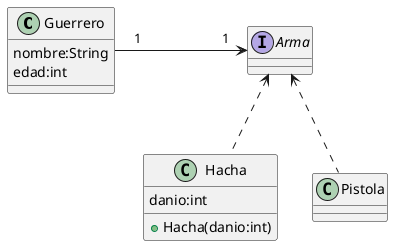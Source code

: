 @startuml
class Guerrero{
    nombre:String
    edad:int
}
class Hacha{
    danio:int
    +Hacha(danio:int)
}
interface Arma{

}

Guerrero -> Arma: "1                        1"
Arma <.. Hacha
Arma <.. Pistola
@enduml